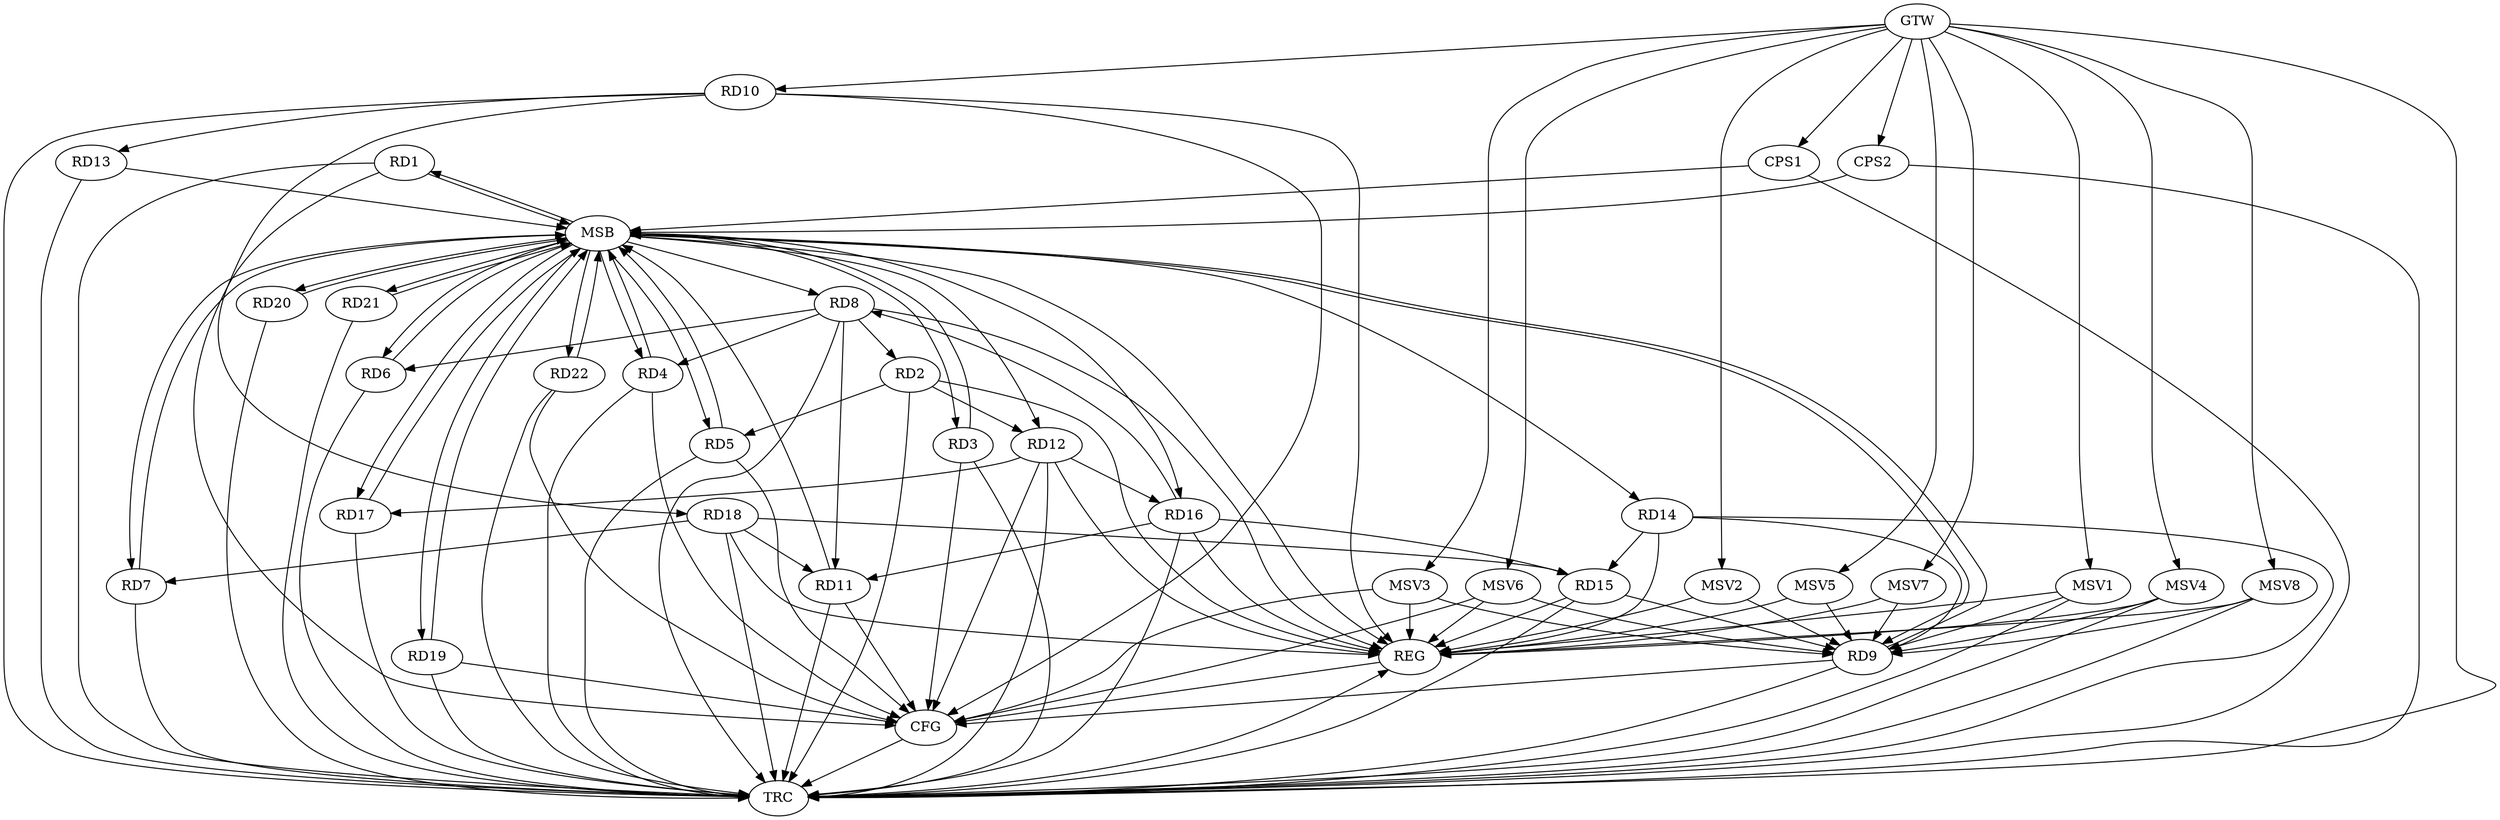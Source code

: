 strict digraph G {
  RD1 [ label="RD1" ];
  RD2 [ label="RD2" ];
  RD3 [ label="RD3" ];
  RD4 [ label="RD4" ];
  RD5 [ label="RD5" ];
  RD6 [ label="RD6" ];
  RD7 [ label="RD7" ];
  RD8 [ label="RD8" ];
  RD9 [ label="RD9" ];
  RD10 [ label="RD10" ];
  RD11 [ label="RD11" ];
  RD12 [ label="RD12" ];
  RD13 [ label="RD13" ];
  RD14 [ label="RD14" ];
  RD15 [ label="RD15" ];
  RD16 [ label="RD16" ];
  RD17 [ label="RD17" ];
  RD18 [ label="RD18" ];
  RD19 [ label="RD19" ];
  RD20 [ label="RD20" ];
  RD21 [ label="RD21" ];
  RD22 [ label="RD22" ];
  CPS1 [ label="CPS1" ];
  CPS2 [ label="CPS2" ];
  GTW [ label="GTW" ];
  REG [ label="REG" ];
  MSB [ label="MSB" ];
  CFG [ label="CFG" ];
  TRC [ label="TRC" ];
  MSV1 [ label="MSV1" ];
  MSV2 [ label="MSV2" ];
  MSV3 [ label="MSV3" ];
  MSV4 [ label="MSV4" ];
  MSV5 [ label="MSV5" ];
  MSV6 [ label="MSV6" ];
  MSV7 [ label="MSV7" ];
  MSV8 [ label="MSV8" ];
  RD2 -> RD5;
  RD8 -> RD2;
  RD2 -> RD12;
  RD8 -> RD4;
  RD8 -> RD6;
  RD18 -> RD7;
  RD8 -> RD11;
  RD16 -> RD8;
  RD14 -> RD9;
  RD15 -> RD9;
  RD10 -> RD13;
  RD10 -> RD18;
  RD16 -> RD11;
  RD18 -> RD11;
  RD12 -> RD16;
  RD12 -> RD17;
  RD14 -> RD15;
  RD16 -> RD15;
  RD18 -> RD15;
  GTW -> RD10;
  GTW -> CPS1;
  GTW -> CPS2;
  RD2 -> REG;
  RD8 -> REG;
  RD10 -> REG;
  RD12 -> REG;
  RD14 -> REG;
  RD15 -> REG;
  RD16 -> REG;
  RD18 -> REG;
  RD1 -> MSB;
  MSB -> RD4;
  MSB -> RD17;
  MSB -> REG;
  RD3 -> MSB;
  MSB -> RD6;
  MSB -> RD20;
  RD4 -> MSB;
  MSB -> RD22;
  RD5 -> MSB;
  RD6 -> MSB;
  RD7 -> MSB;
  RD9 -> MSB;
  MSB -> RD1;
  MSB -> RD7;
  RD11 -> MSB;
  MSB -> RD12;
  RD13 -> MSB;
  MSB -> RD5;
  RD17 -> MSB;
  MSB -> RD21;
  RD19 -> MSB;
  MSB -> RD14;
  MSB -> RD16;
  RD20 -> MSB;
  RD21 -> MSB;
  MSB -> RD8;
  MSB -> RD19;
  RD22 -> MSB;
  MSB -> RD9;
  CPS1 -> MSB;
  CPS2 -> MSB;
  MSB -> RD3;
  RD4 -> CFG;
  RD19 -> CFG;
  RD12 -> CFG;
  RD5 -> CFG;
  RD10 -> CFG;
  RD1 -> CFG;
  RD9 -> CFG;
  RD11 -> CFG;
  RD22 -> CFG;
  RD3 -> CFG;
  REG -> CFG;
  RD1 -> TRC;
  RD2 -> TRC;
  RD3 -> TRC;
  RD4 -> TRC;
  RD5 -> TRC;
  RD6 -> TRC;
  RD7 -> TRC;
  RD8 -> TRC;
  RD9 -> TRC;
  RD10 -> TRC;
  RD11 -> TRC;
  RD12 -> TRC;
  RD13 -> TRC;
  RD14 -> TRC;
  RD15 -> TRC;
  RD16 -> TRC;
  RD17 -> TRC;
  RD18 -> TRC;
  RD19 -> TRC;
  RD20 -> TRC;
  RD21 -> TRC;
  RD22 -> TRC;
  CPS1 -> TRC;
  CPS2 -> TRC;
  GTW -> TRC;
  CFG -> TRC;
  TRC -> REG;
  MSV1 -> RD9;
  GTW -> MSV1;
  MSV1 -> REG;
  MSV1 -> TRC;
  MSV2 -> RD9;
  GTW -> MSV2;
  MSV2 -> REG;
  MSV3 -> RD9;
  MSV4 -> RD9;
  MSV5 -> RD9;
  GTW -> MSV3;
  MSV3 -> REG;
  MSV3 -> CFG;
  GTW -> MSV4;
  MSV4 -> REG;
  MSV4 -> TRC;
  GTW -> MSV5;
  MSV5 -> REG;
  MSV6 -> RD9;
  MSV7 -> RD9;
  MSV8 -> RD9;
  GTW -> MSV6;
  MSV6 -> REG;
  MSV6 -> CFG;
  GTW -> MSV7;
  MSV7 -> REG;
  GTW -> MSV8;
  MSV8 -> REG;
  MSV8 -> TRC;
}
